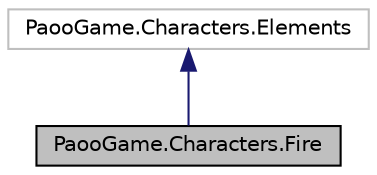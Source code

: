 digraph "PaooGame.Characters.Fire"
{
 // INTERACTIVE_SVG=YES
 // LATEX_PDF_SIZE
  edge [fontname="Helvetica",fontsize="10",labelfontname="Helvetica",labelfontsize="10"];
  node [fontname="Helvetica",fontsize="10",shape=record];
  Node1 [label="PaooGame.Characters.Fire",height=0.2,width=0.4,color="black", fillcolor="grey75", style="filled", fontcolor="black",tooltip="Implementeaza notiunea de foc."];
  Node2 -> Node1 [dir="back",color="midnightblue",fontsize="10",style="solid",fontname="Helvetica"];
  Node2 [label="PaooGame.Characters.Elements",height=0.2,width=0.4,color="grey75", fillcolor="white", style="filled",URL="$class_paoo_game_1_1_characters_1_1_elements.html",tooltip=" "];
}
